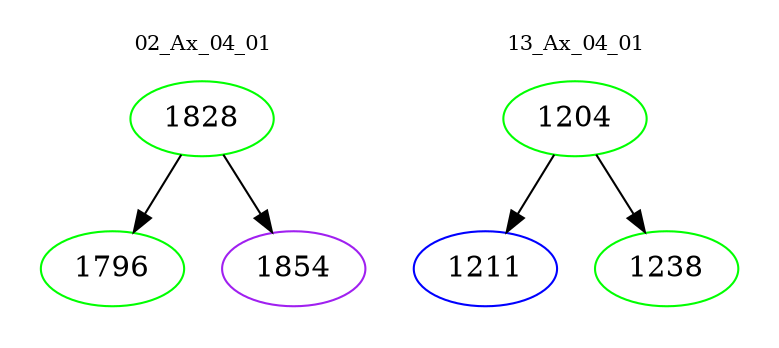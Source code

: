 digraph{
subgraph cluster_0 {
color = white
label = "02_Ax_04_01";
fontsize=10;
T0_1828 [label="1828", color="green"]
T0_1828 -> T0_1796 [color="black"]
T0_1796 [label="1796", color="green"]
T0_1828 -> T0_1854 [color="black"]
T0_1854 [label="1854", color="purple"]
}
subgraph cluster_1 {
color = white
label = "13_Ax_04_01";
fontsize=10;
T1_1204 [label="1204", color="green"]
T1_1204 -> T1_1211 [color="black"]
T1_1211 [label="1211", color="blue"]
T1_1204 -> T1_1238 [color="black"]
T1_1238 [label="1238", color="green"]
}
}
